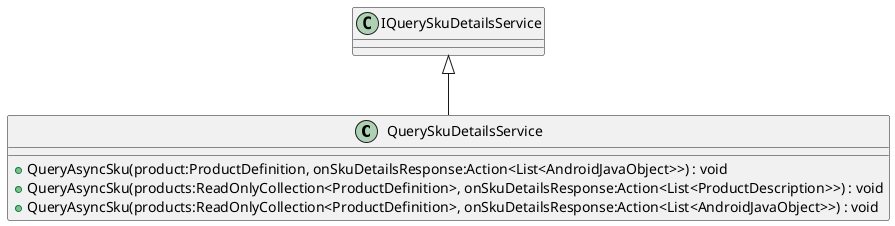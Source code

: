 @startuml
class QuerySkuDetailsService {
    + QueryAsyncSku(product:ProductDefinition, onSkuDetailsResponse:Action<List<AndroidJavaObject>>) : void
    + QueryAsyncSku(products:ReadOnlyCollection<ProductDefinition>, onSkuDetailsResponse:Action<List<ProductDescription>>) : void
    + QueryAsyncSku(products:ReadOnlyCollection<ProductDefinition>, onSkuDetailsResponse:Action<List<AndroidJavaObject>>) : void
}
IQuerySkuDetailsService <|-- QuerySkuDetailsService
@enduml
